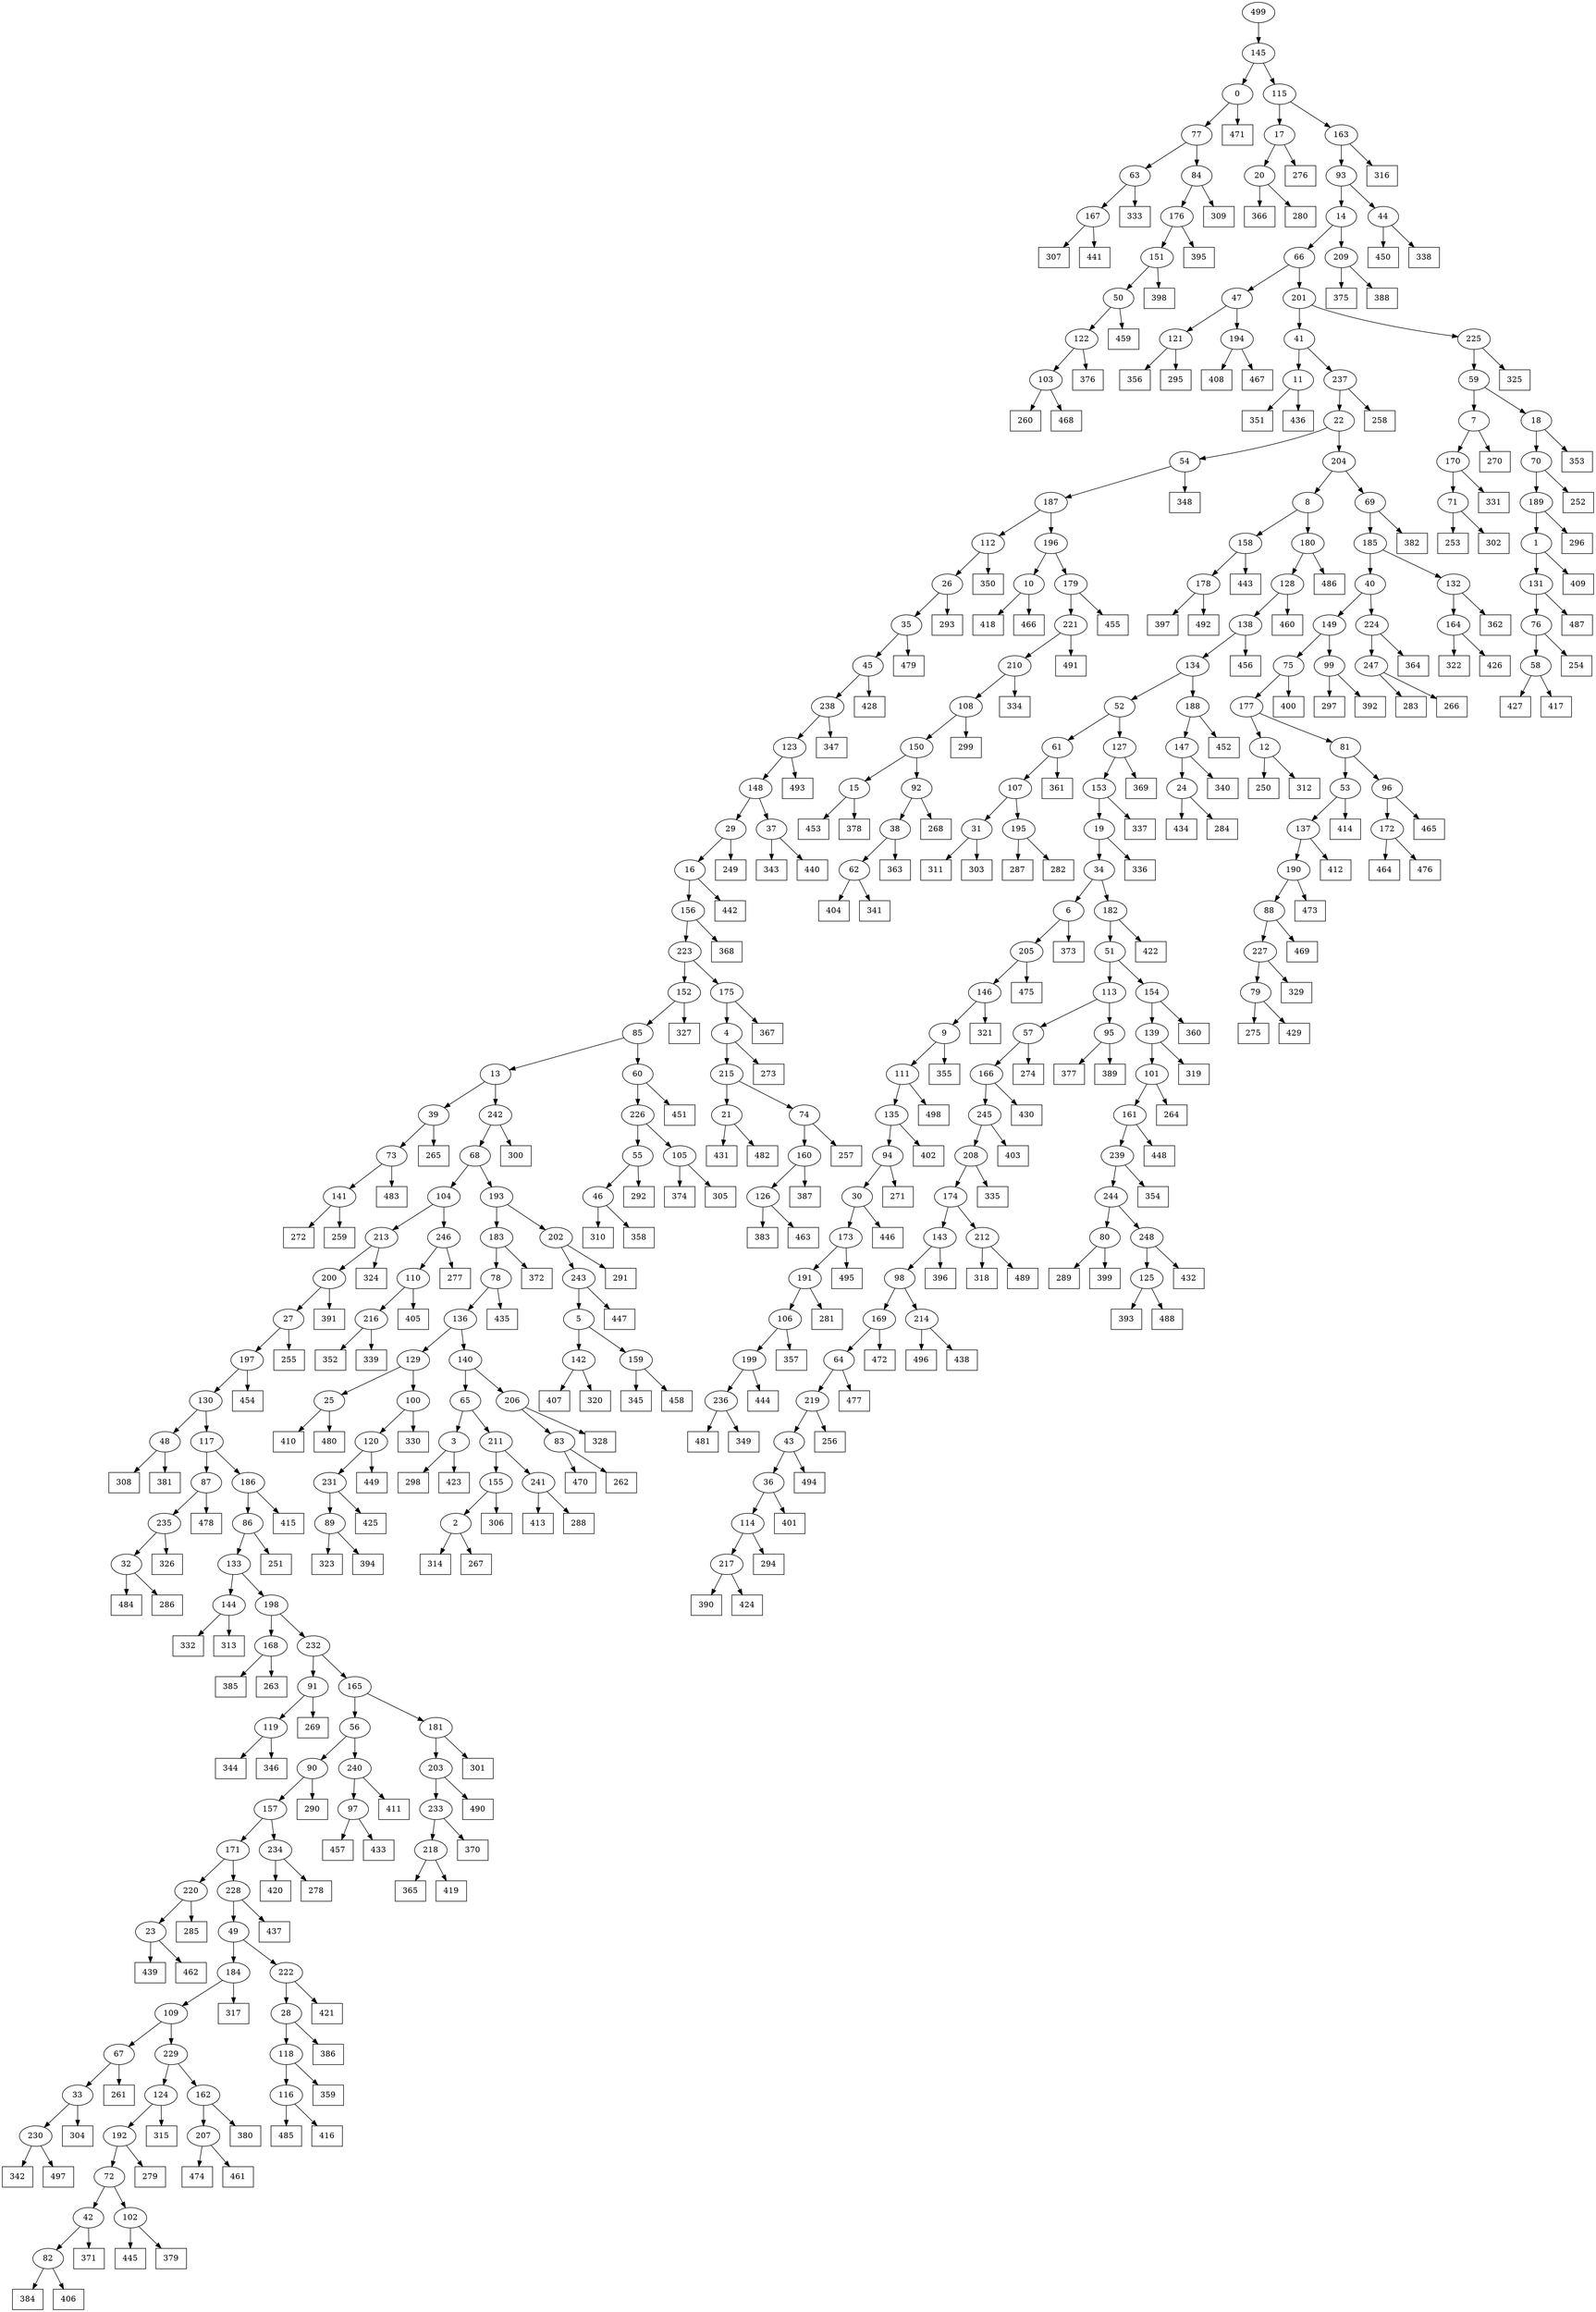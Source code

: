 digraph G {
0[label="0"];
1[label="1"];
2[label="2"];
3[label="3"];
4[label="4"];
5[label="5"];
6[label="6"];
7[label="7"];
8[label="8"];
9[label="9"];
10[label="10"];
11[label="11"];
12[label="12"];
13[label="13"];
14[label="14"];
15[label="15"];
16[label="16"];
17[label="17"];
18[label="18"];
19[label="19"];
20[label="20"];
21[label="21"];
22[label="22"];
23[label="23"];
24[label="24"];
25[label="25"];
26[label="26"];
27[label="27"];
28[label="28"];
29[label="29"];
30[label="30"];
31[label="31"];
32[label="32"];
33[label="33"];
34[label="34"];
35[label="35"];
36[label="36"];
37[label="37"];
38[label="38"];
39[label="39"];
40[label="40"];
41[label="41"];
42[label="42"];
43[label="43"];
44[label="44"];
45[label="45"];
46[label="46"];
47[label="47"];
48[label="48"];
49[label="49"];
50[label="50"];
51[label="51"];
52[label="52"];
53[label="53"];
54[label="54"];
55[label="55"];
56[label="56"];
57[label="57"];
58[label="58"];
59[label="59"];
60[label="60"];
61[label="61"];
62[label="62"];
63[label="63"];
64[label="64"];
65[label="65"];
66[label="66"];
67[label="67"];
68[label="68"];
69[label="69"];
70[label="70"];
71[label="71"];
72[label="72"];
73[label="73"];
74[label="74"];
75[label="75"];
76[label="76"];
77[label="77"];
78[label="78"];
79[label="79"];
80[label="80"];
81[label="81"];
82[label="82"];
83[label="83"];
84[label="84"];
85[label="85"];
86[label="86"];
87[label="87"];
88[label="88"];
89[label="89"];
90[label="90"];
91[label="91"];
92[label="92"];
93[label="93"];
94[label="94"];
95[label="95"];
96[label="96"];
97[label="97"];
98[label="98"];
99[label="99"];
100[label="100"];
101[label="101"];
102[label="102"];
103[label="103"];
104[label="104"];
105[label="105"];
106[label="106"];
107[label="107"];
108[label="108"];
109[label="109"];
110[label="110"];
111[label="111"];
112[label="112"];
113[label="113"];
114[label="114"];
115[label="115"];
116[label="116"];
117[label="117"];
118[label="118"];
119[label="119"];
120[label="120"];
121[label="121"];
122[label="122"];
123[label="123"];
124[label="124"];
125[label="125"];
126[label="126"];
127[label="127"];
128[label="128"];
129[label="129"];
130[label="130"];
131[label="131"];
132[label="132"];
133[label="133"];
134[label="134"];
135[label="135"];
136[label="136"];
137[label="137"];
138[label="138"];
139[label="139"];
140[label="140"];
141[label="141"];
142[label="142"];
143[label="143"];
144[label="144"];
145[label="145"];
146[label="146"];
147[label="147"];
148[label="148"];
149[label="149"];
150[label="150"];
151[label="151"];
152[label="152"];
153[label="153"];
154[label="154"];
155[label="155"];
156[label="156"];
157[label="157"];
158[label="158"];
159[label="159"];
160[label="160"];
161[label="161"];
162[label="162"];
163[label="163"];
164[label="164"];
165[label="165"];
166[label="166"];
167[label="167"];
168[label="168"];
169[label="169"];
170[label="170"];
171[label="171"];
172[label="172"];
173[label="173"];
174[label="174"];
175[label="175"];
176[label="176"];
177[label="177"];
178[label="178"];
179[label="179"];
180[label="180"];
181[label="181"];
182[label="182"];
183[label="183"];
184[label="184"];
185[label="185"];
186[label="186"];
187[label="187"];
188[label="188"];
189[label="189"];
190[label="190"];
191[label="191"];
192[label="192"];
193[label="193"];
194[label="194"];
195[label="195"];
196[label="196"];
197[label="197"];
198[label="198"];
199[label="199"];
200[label="200"];
201[label="201"];
202[label="202"];
203[label="203"];
204[label="204"];
205[label="205"];
206[label="206"];
207[label="207"];
208[label="208"];
209[label="209"];
210[label="210"];
211[label="211"];
212[label="212"];
213[label="213"];
214[label="214"];
215[label="215"];
216[label="216"];
217[label="217"];
218[label="218"];
219[label="219"];
220[label="220"];
221[label="221"];
222[label="222"];
223[label="223"];
224[label="224"];
225[label="225"];
226[label="226"];
227[label="227"];
228[label="228"];
229[label="229"];
230[label="230"];
231[label="231"];
232[label="232"];
233[label="233"];
234[label="234"];
235[label="235"];
236[label="236"];
237[label="237"];
238[label="238"];
239[label="239"];
240[label="240"];
241[label="241"];
242[label="242"];
243[label="243"];
244[label="244"];
245[label="245"];
246[label="246"];
247[label="247"];
248[label="248"];
249[shape=box,label="453"];
250[shape=box,label="420"];
251[shape=box,label="342"];
252[shape=box,label="411"];
253[shape=box,label="276"];
254[shape=box,label="359"];
255[shape=box,label="279"];
256[shape=box,label="332"];
257[shape=box,label="321"];
258[shape=box,label="483"];
259[shape=box,label="398"];
260[shape=box,label="367"];
261[shape=box,label="397"];
262[shape=box,label="469"];
263[shape=box,label="290"];
264[shape=box,label="316"];
265[shape=box,label="449"];
266[shape=box,label="372"];
267[shape=box,label="409"];
268[shape=box,label="431"];
269[shape=box,label="427"];
270[shape=box,label="328"];
271[shape=box,label="481"];
272[shape=box,label="254"];
273[shape=box,label="294"];
274[shape=box,label="345"];
275[shape=box,label="298"];
276[shape=box,label="301"];
277[shape=box,label="310"];
278[shape=box,label="333"];
279[shape=box,label="272"];
280[shape=box,label="452"];
281[shape=box,label="325"];
282[shape=box,label="458"];
283[shape=box,label="383"];
284[shape=box,label="289"];
285[shape=box,label="352"];
286[shape=box,label="335"];
287[shape=box,label="390"];
288[shape=box,label="296"];
289[shape=box,label="307"];
290[shape=box,label="259"];
291[shape=box,label="314"];
292[shape=box,label="351"];
293[shape=box,label="463"];
294[shape=box,label="439"];
295[shape=box,label="255"];
296[shape=box,label="265"];
297[shape=box,label="497"];
298[shape=box,label="319"];
299[shape=box,label="470"];
300[shape=box,label="430"];
301[shape=box,label="277"];
302[shape=box,label="377"];
303[shape=box,label="384"];
304[shape=box,label="357"];
305[shape=box,label="400"];
306[shape=box,label="445"];
307[shape=box,label="315"];
308[shape=box,label="340"];
309[shape=box,label="300"];
310[shape=box,label="399"];
311[shape=box,label="251"];
312[shape=box,label="250"];
313[shape=box,label="365"];
314[shape=box,label="380"];
315[shape=box,label="283"];
316[shape=box,label="423"];
317[shape=box,label="308"];
318[shape=box,label="299"];
319[shape=box,label="260"];
320[shape=box,label="323"];
321[shape=box,label="363"];
322[shape=box,label="273"];
323[shape=box,label="270"];
324[shape=box,label="407"];
325[shape=box,label="287"];
326[shape=box,label="320"];
327[shape=box,label="253"];
328[shape=box,label="258"];
329[shape=box,label="336"];
330[shape=box,label="368"];
331[shape=box,label="304"];
332[shape=box,label="401"];
333[shape=box,label="322"];
334[shape=box,label="404"];
335[shape=box,label="405"];
336[shape=box,label="261"];
337[shape=box,label="412"];
338[shape=box,label="434"];
339[shape=box,label="378"];
340[shape=box,label="302"];
341[shape=box,label="464"];
342[shape=box,label="408"];
343[shape=box,label="292"];
344[shape=box,label="355"];
345[shape=box,label="417"];
346[shape=box,label="414"];
347[shape=box,label="330"];
348[shape=box,label="271"];
349[shape=box,label="318"];
350[shape=box,label="374"];
351[shape=box,label="343"];
352[shape=box,label="257"];
353[shape=box,label="291"];
354[shape=box,label="448"];
355[shape=box,label="349"];
356[shape=box,label="442"];
357[shape=box,label="419"];
358[shape=box,label="418"];
359[shape=box,label="311"];
360[shape=box,label="436"];
361[shape=box,label="391"];
362[shape=box,label="348"];
363[shape=box,label="495"];
364[shape=box,label="444"];
365[shape=box,label="297"];
366[shape=box,label="361"];
367[shape=box,label="386"];
368[shape=box,label="284"];
369[shape=box,label="447"];
370[shape=box,label="366"];
371[shape=box,label="350"];
372[shape=box,label="413"];
373[shape=box,label="387"];
374[shape=box,label="268"];
375[shape=box,label="446"];
376[shape=box,label="269"];
377[shape=box,label="353"];
378[shape=box,label="393"];
379[shape=box,label="364"];
380[shape=box,label="424"];
381[shape=box,label="485"];
382[shape=box,label="339"];
383[shape=box,label="474"];
384[shape=box,label="432"];
385[shape=box,label="293"];
386[shape=box,label="468"];
387[shape=box,label="313"];
388[shape=box,label="428"];
389[shape=box,label="416"];
390[shape=box,label="375"];
391[shape=box,label="457"];
392[shape=box,label="433"];
393[shape=box,label="475"];
394[shape=box,label="441"];
395[shape=box,label="324"];
396[shape=box,label="285"];
397[shape=box,label="274"];
398[shape=box,label="362"];
399[shape=box,label="493"];
400[shape=box,label="435"];
401[shape=box,label="422"];
402[shape=box,label="489"];
403[shape=box,label="426"];
404[shape=box,label="264"];
405[shape=box,label="403"];
406[shape=box,label="460"];
407[shape=box,label="280"];
408[shape=box,label="394"];
409[shape=box,label="488"];
410[shape=box,label="496"];
411[shape=box,label="450"];
412[shape=box,label="256"];
413[shape=box,label="396"];
414[shape=box,label="494"];
415[shape=box,label="305"];
416[shape=box,label="275"];
417[shape=box,label="492"];
418[shape=box,label="373"];
419[shape=box,label="329"];
420[shape=box,label="477"];
421[shape=box,label="334"];
422[shape=box,label="303"];
423[shape=box,label="451"];
424[shape=box,label="376"];
425[shape=box,label="421"];
426[shape=box,label="252"];
427[shape=box,label="406"];
428[shape=box,label="487"];
429[shape=box,label="344"];
430[shape=box,label="459"];
431[shape=box,label="379"];
432[shape=box,label="358"];
433[shape=box,label="338"];
434[shape=box,label="472"];
435[shape=box,label="249"];
436[shape=box,label="456"];
437[shape=box,label="437"];
438[shape=box,label="402"];
439[shape=box,label="415"];
440[shape=box,label="410"];
441[shape=box,label="392"];
442[shape=box,label="262"];
443[shape=box,label="498"];
444[shape=box,label="465"];
445[shape=box,label="473"];
446[shape=box,label="425"];
447[shape=box,label="371"];
448[shape=box,label="471"];
449[shape=box,label="486"];
450[shape=box,label="317"];
451[shape=box,label="389"];
452[shape=box,label="467"];
453[shape=box,label="369"];
454[shape=box,label="309"];
455[shape=box,label="490"];
456[shape=box,label="306"];
457[shape=box,label="381"];
458[shape=box,label="281"];
459[shape=box,label="354"];
460[shape=box,label="476"];
461[shape=box,label="346"];
462[shape=box,label="356"];
463[shape=box,label="347"];
464[shape=box,label="327"];
465[shape=box,label="480"];
466[shape=box,label="382"];
467[shape=box,label="440"];
468[shape=box,label="429"];
469[shape=box,label="282"];
470[shape=box,label="360"];
471[shape=box,label="491"];
472[shape=box,label="331"];
473[shape=box,label="385"];
474[shape=box,label="443"];
475[shape=box,label="288"];
476[shape=box,label="278"];
477[shape=box,label="484"];
478[shape=box,label="478"];
479[shape=box,label="466"];
480[shape=box,label="370"];
481[shape=box,label="455"];
482[shape=box,label="388"];
483[shape=box,label="341"];
484[shape=box,label="326"];
485[shape=box,label="286"];
486[shape=box,label="295"];
487[shape=box,label="266"];
488[shape=box,label="267"];
489[shape=box,label="263"];
490[shape=box,label="461"];
491[shape=box,label="482"];
492[shape=box,label="454"];
493[shape=box,label="462"];
494[shape=box,label="479"];
495[shape=box,label="438"];
496[shape=box,label="395"];
497[shape=box,label="312"];
498[shape=box,label="337"];
499[label="499"];
236->355 ;
54->362 ;
172->460 ;
234->476 ;
188->280 ;
48->317 ;
178->417 ;
230->251 ;
126->283 ;
102->306 ;
6->418 ;
13->39 ;
225->281 ;
175->260 ;
97->392 ;
186->439 ;
221->471 ;
16->356 ;
67->336 ;
54->187 ;
4->322 ;
135->438 ;
3->316 ;
48->457 ;
6->205 ;
58->345 ;
125->409 ;
241->475 ;
33->230 ;
239->459 ;
87->478 ;
159->274 ;
144->256 ;
163->264 ;
34->6 ;
66->201 ;
126->293 ;
82->427 ;
141->279 ;
28->367 ;
242->309 ;
184->109 ;
222->425 ;
170->71 ;
233->480 ;
241->372 ;
99->441 ;
164->403 ;
112->371 ;
137->337 ;
230->297 ;
16->156 ;
23->294 ;
46->432 ;
18->70 ;
499->145 ;
145->0 ;
197->130 ;
212->349 ;
238->463 ;
11->292 ;
60->423 ;
101->404 ;
110->335 ;
224->247 ;
234->250 ;
32->477 ;
55->343 ;
231->446 ;
39->296 ;
107->31 ;
247->487 ;
94->348 ;
71->327 ;
212->402 ;
31->359 ;
92->374 ;
15->249 ;
77->63 ;
216->382 ;
197->492 ;
162->314 ;
27->197 ;
17->253 ;
121->486 ;
85->13 ;
85->60 ;
160->126 ;
119->429 ;
93->44 ;
74->160 ;
195->325 ;
132->398 ;
160->373 ;
179->221 ;
198->232 ;
3->275 ;
210->108 ;
51->154 ;
120->265 ;
129->100 ;
89->320 ;
116->381 ;
117->87 ;
224->379 ;
86->311 ;
191->458 ;
42->447 ;
142->326 ;
80->284 ;
84->454 ;
217->287 ;
173->191 ;
88->227 ;
95->451 ;
7->170 ;
219->43 ;
229->124 ;
169->64 ;
220->23 ;
23->493 ;
225->59 ;
73->258 ;
87->235 ;
235->484 ;
58->269 ;
105->350 ;
139->101 ;
47->121 ;
226->55 ;
60->226 ;
218->357 ;
233->218 ;
193->183 ;
183->78 ;
222->28 ;
166->245 ;
245->405 ;
13->242 ;
26->385 ;
81->53 ;
53->346 ;
192->255 ;
171->220 ;
176->496 ;
78->400 ;
181->276 ;
37->467 ;
169->434 ;
84->176 ;
78->136 ;
71->340 ;
118->116 ;
116->389 ;
162->207 ;
207->383 ;
69->466 ;
150->92 ;
218->313 ;
153->498 ;
70->189 ;
57->397 ;
1->267 ;
237->328 ;
200->27 ;
0->77 ;
38->62 ;
62->334 ;
213->395 ;
164->333 ;
72->102 ;
102->431 ;
232->165 ;
227->419 ;
245->208 ;
167->394 ;
31->422 ;
136->140 ;
68->193 ;
25->465 ;
130->117 ;
53->137 ;
135->94 ;
25->440 ;
152->464 ;
194->342 ;
246->301 ;
180->449 ;
228->437 ;
22->54 ;
157->234 ;
196->179 ;
179->481 ;
248->384 ;
184->450 ;
62->483 ;
247->315 ;
24->368 ;
79->416 ;
8->180 ;
214->410 ;
223->175 ;
175->4 ;
117->186 ;
100->347 ;
124->307 ;
209->482 ;
43->414 ;
11->360 ;
121->462 ;
165->56 ;
171->228 ;
33->331 ;
235->32 ;
32->485 ;
49->184 ;
83->442 ;
243->369 ;
42->82 ;
183->266 ;
158->178 ;
178->261 ;
163->93 ;
98->214 ;
157->171 ;
101->161 ;
161->354 ;
207->490 ;
219->412 ;
191->106 ;
64->219 ;
182->401 ;
132->164 ;
70->426 ;
2->291 ;
208->286 ;
159->282 ;
156->223 ;
142->324 ;
122->103 ;
103->319 ;
202->353 ;
35->45 ;
147->308 ;
103->386 ;
228->49 ;
79->468 ;
114->217 ;
185->40 ;
40->224 ;
91->376 ;
7->323 ;
77->84 ;
240->252 ;
133->198 ;
199->236 ;
236->271 ;
115->17 ;
194->452 ;
55->46 ;
46->277 ;
189->288 ;
27->295 ;
203->455 ;
248->125 ;
221->210 ;
12->497 ;
209->390 ;
61->366 ;
104->246 ;
246->110 ;
152->85 ;
128->138 ;
138->436 ;
50->430 ;
202->243 ;
215->21 ;
21->491 ;
190->88 ;
59->18 ;
95->302 ;
63->278 ;
177->12 ;
12->312 ;
96->172 ;
92->38 ;
72->42 ;
28->118 ;
118->254 ;
82->303 ;
57->166 ;
166->300 ;
223->152 ;
127->153 ;
153->19 ;
20->370 ;
214->495 ;
208->174 ;
63->167 ;
167->289 ;
186->86 ;
239->244 ;
140->65 ;
99->365 ;
242->68 ;
201->225 ;
109->67 ;
67->33 ;
180->128 ;
94->30 ;
30->173 ;
232->91 ;
66->47 ;
205->393 ;
9->111 ;
111->135 ;
44->433 ;
52->61 ;
97->391 ;
168->473 ;
161->239 ;
124->192 ;
90->263 ;
136->129 ;
134->188 ;
129->25 ;
108->150 ;
130->48 ;
68->104 ;
104->213 ;
177->81 ;
56->90 ;
90->157 ;
244->248 ;
14->66 ;
140->206 ;
206->270 ;
89->408 ;
187->196 ;
24->338 ;
193->202 ;
205->146 ;
146->257 ;
22->204 ;
188->147 ;
147->24 ;
93->14 ;
14->209 ;
154->470 ;
123->148 ;
195->469 ;
148->29 ;
29->16 ;
125->378 ;
8->158 ;
100->120 ;
120->231 ;
128->406 ;
155->2 ;
2->488 ;
172->341 ;
174->143 ;
143->413 ;
111->443 ;
29->435 ;
56->240 ;
240->97 ;
76->58 ;
206->83 ;
83->299 ;
227->79 ;
81->96 ;
96->444 ;
106->304 ;
187->112 ;
112->26 ;
0->448 ;
91->119 ;
119->461 ;
75->305 ;
98->169 ;
26->35 ;
35->494 ;
30->375 ;
145->115 ;
115->163 ;
21->268 ;
65->211 ;
211->241 ;
45->388 ;
80->310 ;
217->380 ;
154->139 ;
139->298 ;
156->330 ;
39->73 ;
108->318 ;
50->122 ;
151->259 ;
113->57 ;
106->199 ;
199->364 ;
88->262 ;
144->387 ;
143->98 ;
86->133 ;
133->144 ;
185->132 ;
220->396 ;
131->76 ;
76->272 ;
4->215 ;
43->36 ;
36->332 ;
41->11 ;
138->134 ;
134->52 ;
122->424 ;
17->20 ;
20->407 ;
192->72 ;
176->151 ;
65->3 ;
40->149 ;
174->212 ;
61->107 ;
107->195 ;
170->472 ;
10->358 ;
189->1 ;
213->200 ;
200->361 ;
113->95 ;
237->22 ;
18->377 ;
182->51 ;
51->113 ;
109->229 ;
229->162 ;
137->190 ;
190->445 ;
1->131 ;
131->428 ;
49->222 ;
201->41 ;
41->237 ;
59->7 ;
5->159 ;
158->474 ;
211->155 ;
155->456 ;
151->50 ;
196->10 ;
10->479 ;
231->89 ;
45->238 ;
19->329 ;
149->75 ;
75->177 ;
52->127 ;
127->453 ;
38->321 ;
226->105 ;
105->415 ;
19->34 ;
34->182 ;
198->168 ;
73->141 ;
141->290 ;
44->411 ;
204->69 ;
69->185 ;
47->194 ;
146->9 ;
9->344 ;
64->420 ;
215->74 ;
74->352 ;
173->363 ;
181->203 ;
203->233 ;
244->80 ;
243->5 ;
5->142 ;
210->421 ;
110->216 ;
216->285 ;
168->489 ;
150->15 ;
15->339 ;
149->99 ;
148->37 ;
37->351 ;
165->181 ;
36->114 ;
114->273 ;
204->8 ;
238->123 ;
123->399 ;
}
